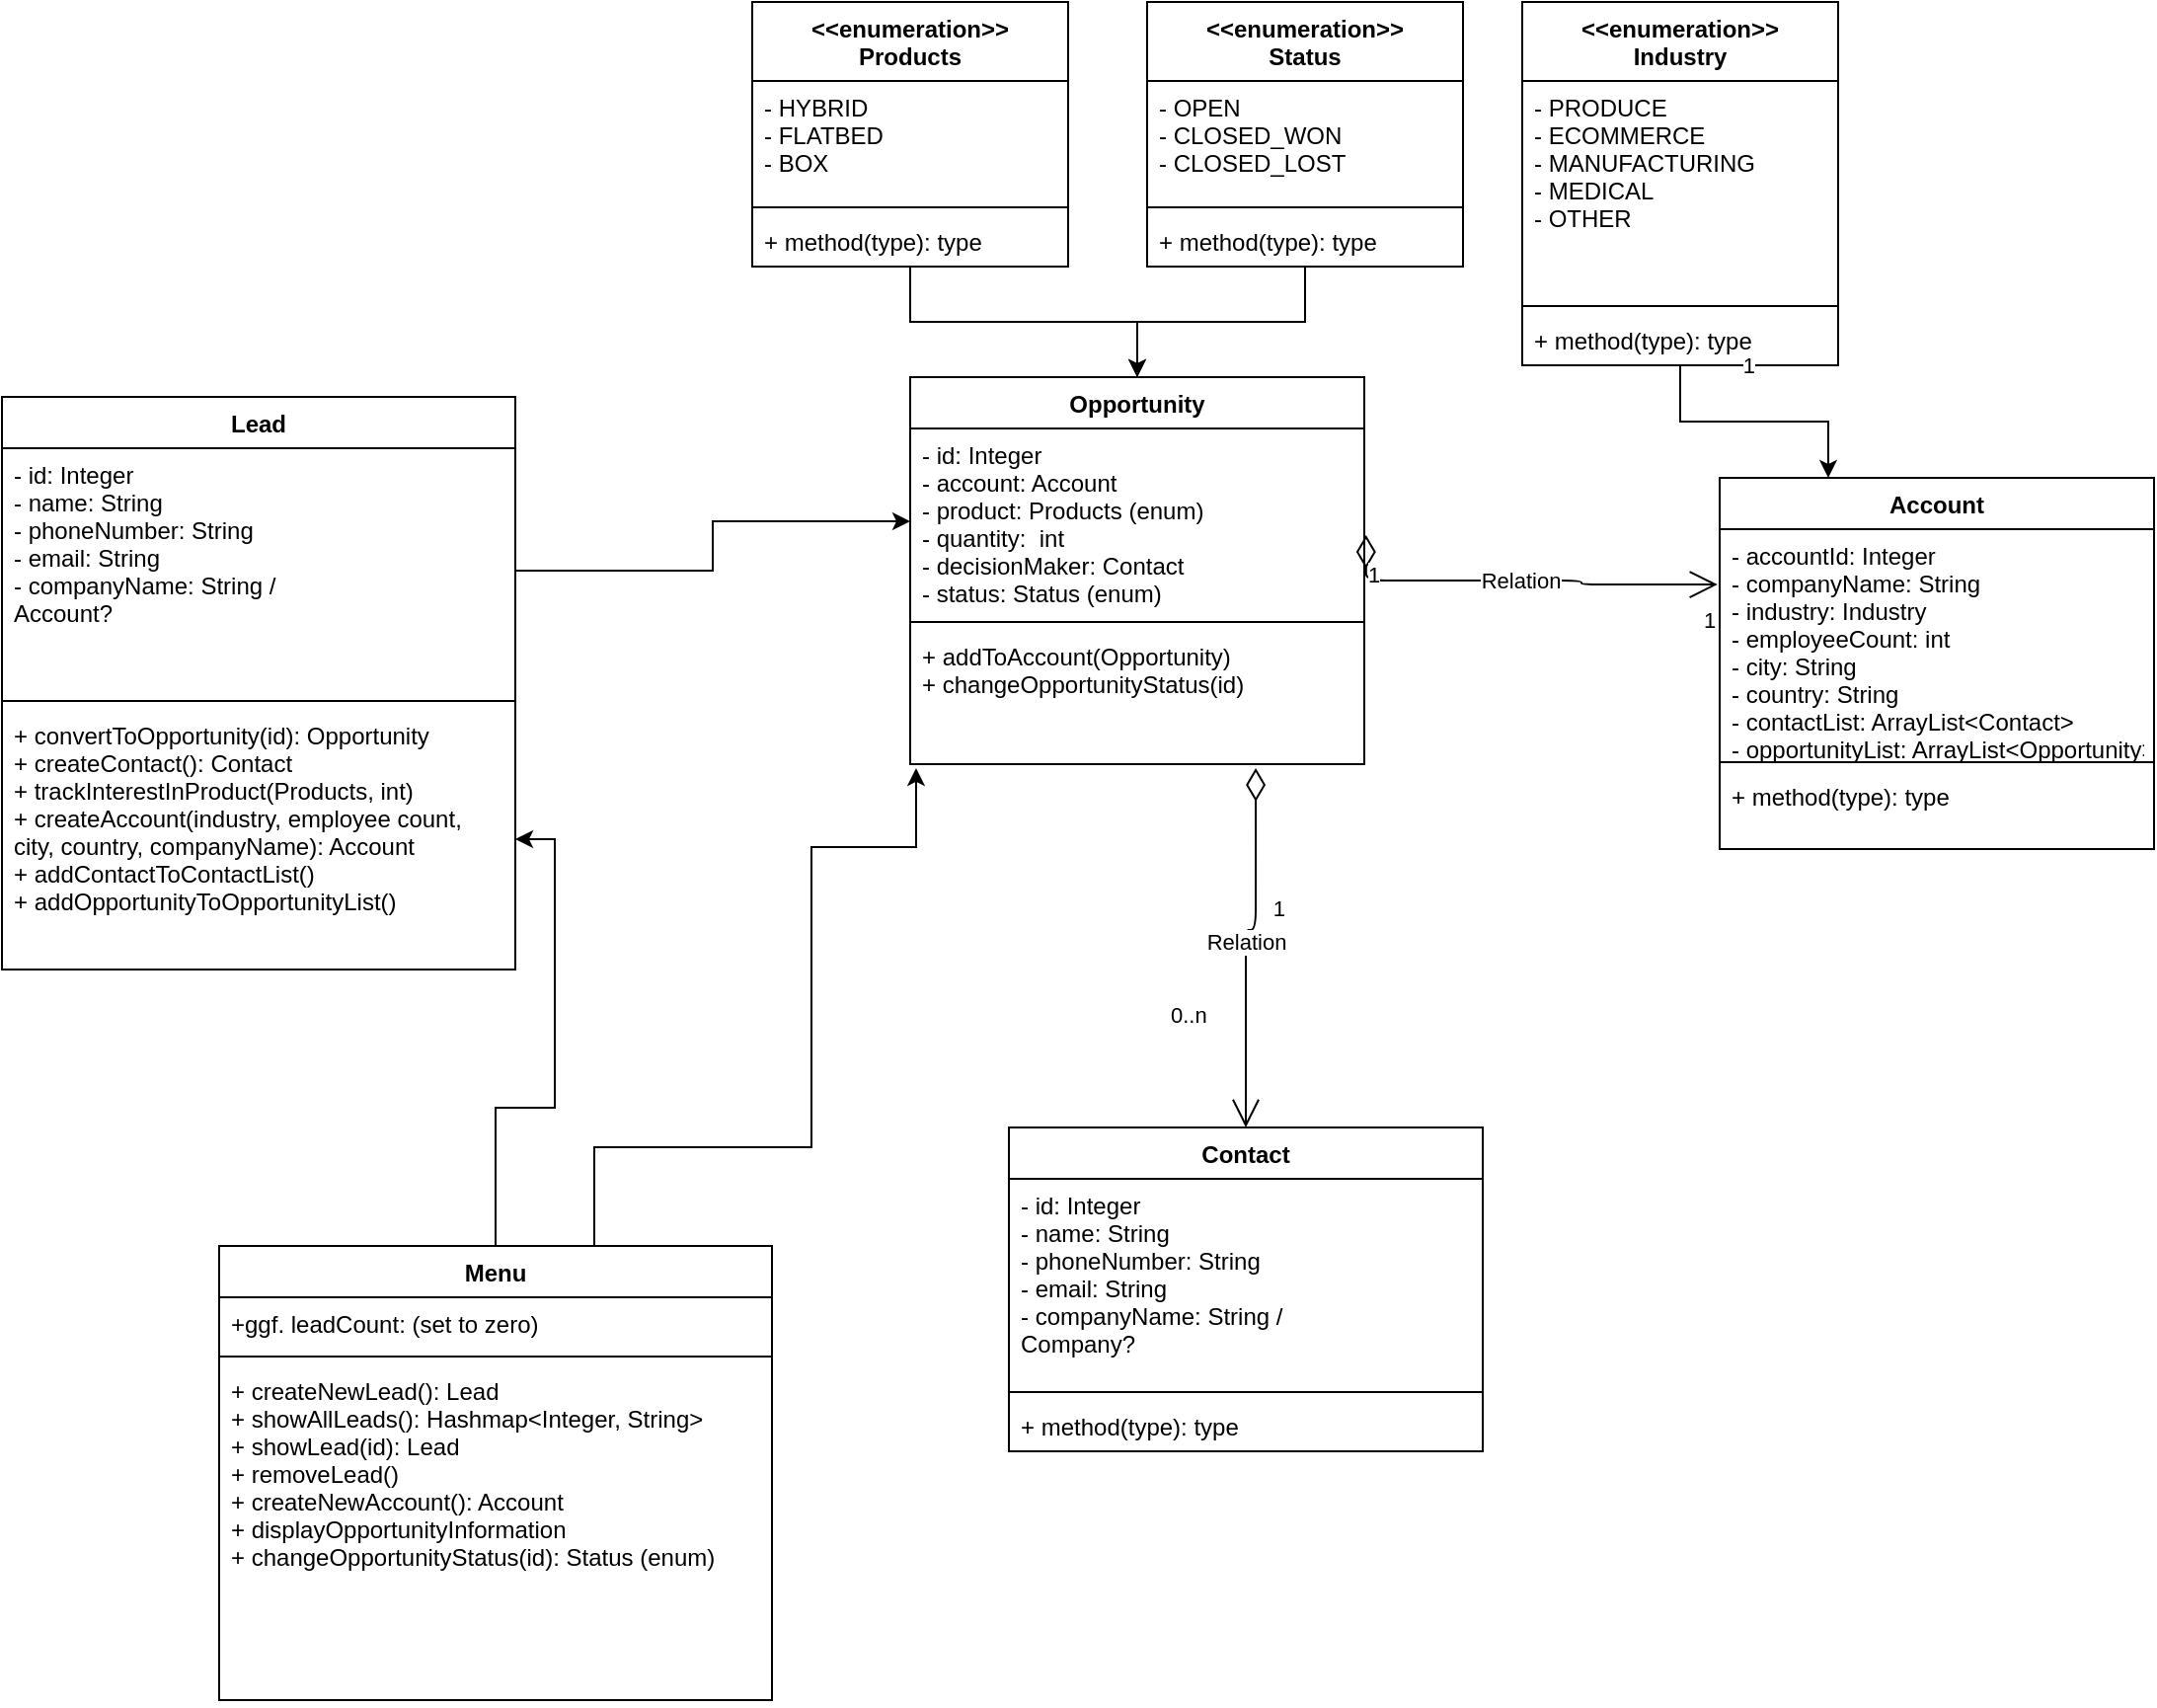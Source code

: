 <mxfile version="14.7.0" type="github">
  <diagram id="QYIaraFEubYuZA-D_Cw6" name="Page-1">
    <mxGraphModel dx="2249" dy="762" grid="1" gridSize="10" guides="1" tooltips="1" connect="1" arrows="1" fold="1" page="1" pageScale="1" pageWidth="827" pageHeight="1169" math="0" shadow="0">
      <root>
        <mxCell id="0" />
        <mxCell id="1" parent="0" />
        <mxCell id="SqYj_s5KyIml5vu_qU1m-1" value="Lead" style="swimlane;fontStyle=1;align=center;verticalAlign=top;childLayout=stackLayout;horizontal=1;startSize=26;horizontalStack=0;resizeParent=1;resizeParentMax=0;resizeLast=0;collapsible=1;marginBottom=0;" vertex="1" parent="1">
          <mxGeometry x="-150" y="290" width="260" height="290" as="geometry" />
        </mxCell>
        <mxCell id="SqYj_s5KyIml5vu_qU1m-2" value="- id: Integer&#xa;- name: String&#xa;- phoneNumber: String&#xa;- email: String&#xa;- companyName: String / &#xa;Account?" style="text;strokeColor=none;fillColor=none;align=left;verticalAlign=top;spacingLeft=4;spacingRight=4;overflow=hidden;rotatable=0;points=[[0,0.5],[1,0.5]];portConstraint=eastwest;" vertex="1" parent="SqYj_s5KyIml5vu_qU1m-1">
          <mxGeometry y="26" width="260" height="124" as="geometry" />
        </mxCell>
        <mxCell id="SqYj_s5KyIml5vu_qU1m-3" value="" style="line;strokeWidth=1;fillColor=none;align=left;verticalAlign=middle;spacingTop=-1;spacingLeft=3;spacingRight=3;rotatable=0;labelPosition=right;points=[];portConstraint=eastwest;" vertex="1" parent="SqYj_s5KyIml5vu_qU1m-1">
          <mxGeometry y="150" width="260" height="8" as="geometry" />
        </mxCell>
        <mxCell id="SqYj_s5KyIml5vu_qU1m-4" value="+ convertToOpportunity(id): Opportunity&#xa;+ createContact(): Contact&#xa;+ trackInterestInProduct(Products, int)&#xa;+ createAccount(industry, employee count, &#xa;city, country, companyName): Account&#xa;+ addContactToContactList()&#xa;+ addOpportunityToOpportunityList()" style="text;strokeColor=none;fillColor=none;align=left;verticalAlign=top;spacingLeft=4;spacingRight=4;overflow=hidden;rotatable=0;points=[[0,0.5],[1,0.5]];portConstraint=eastwest;" vertex="1" parent="SqYj_s5KyIml5vu_qU1m-1">
          <mxGeometry y="158" width="260" height="132" as="geometry" />
        </mxCell>
        <mxCell id="SqYj_s5KyIml5vu_qU1m-5" value="Opportunity" style="swimlane;fontStyle=1;align=center;verticalAlign=top;childLayout=stackLayout;horizontal=1;startSize=26;horizontalStack=0;resizeParent=1;resizeParentMax=0;resizeLast=0;collapsible=1;marginBottom=0;" vertex="1" parent="1">
          <mxGeometry x="310" y="280" width="230" height="196" as="geometry" />
        </mxCell>
        <mxCell id="SqYj_s5KyIml5vu_qU1m-6" value="- id: Integer&#xa;- account: Account&#xa;- product: Products (enum)&#xa;- quantity:  int&#xa;- decisionMaker: Contact&#xa;- status: Status (enum)" style="text;strokeColor=none;fillColor=none;align=left;verticalAlign=top;spacingLeft=4;spacingRight=4;overflow=hidden;rotatable=0;points=[[0,0.5],[1,0.5]];portConstraint=eastwest;" vertex="1" parent="SqYj_s5KyIml5vu_qU1m-5">
          <mxGeometry y="26" width="230" height="94" as="geometry" />
        </mxCell>
        <mxCell id="SqYj_s5KyIml5vu_qU1m-7" value="" style="line;strokeWidth=1;fillColor=none;align=left;verticalAlign=middle;spacingTop=-1;spacingLeft=3;spacingRight=3;rotatable=0;labelPosition=right;points=[];portConstraint=eastwest;" vertex="1" parent="SqYj_s5KyIml5vu_qU1m-5">
          <mxGeometry y="120" width="230" height="8" as="geometry" />
        </mxCell>
        <mxCell id="SqYj_s5KyIml5vu_qU1m-8" value="+ addToAccount(Opportunity)&#xa;+ changeOpportunityStatus(id)" style="text;strokeColor=none;fillColor=none;align=left;verticalAlign=top;spacingLeft=4;spacingRight=4;overflow=hidden;rotatable=0;points=[[0,0.5],[1,0.5]];portConstraint=eastwest;" vertex="1" parent="SqYj_s5KyIml5vu_qU1m-5">
          <mxGeometry y="128" width="230" height="68" as="geometry" />
        </mxCell>
        <mxCell id="SqYj_s5KyIml5vu_qU1m-9" value="Account" style="swimlane;fontStyle=1;align=center;verticalAlign=top;childLayout=stackLayout;horizontal=1;startSize=26;horizontalStack=0;resizeParent=1;resizeParentMax=0;resizeLast=0;collapsible=1;marginBottom=0;" vertex="1" parent="1">
          <mxGeometry x="720" y="331" width="220" height="188" as="geometry" />
        </mxCell>
        <mxCell id="SqYj_s5KyIml5vu_qU1m-10" value="- accountId: Integer&#xa;- companyName: String&#xa;- industry: Industry&#xa;- employeeCount: int&#xa;- city: String&#xa;- country: String&#xa;- contactList: ArrayList&lt;Contact&gt;&#xa;- opportunityList: ArrayList&lt;Opportunity&gt;" style="text;strokeColor=none;fillColor=none;align=left;verticalAlign=top;spacingLeft=4;spacingRight=4;overflow=hidden;rotatable=0;points=[[0,0.5],[1,0.5]];portConstraint=eastwest;" vertex="1" parent="SqYj_s5KyIml5vu_qU1m-9">
          <mxGeometry y="26" width="220" height="114" as="geometry" />
        </mxCell>
        <mxCell id="SqYj_s5KyIml5vu_qU1m-11" value="" style="line;strokeWidth=1;fillColor=none;align=left;verticalAlign=middle;spacingTop=-1;spacingLeft=3;spacingRight=3;rotatable=0;labelPosition=right;points=[];portConstraint=eastwest;" vertex="1" parent="SqYj_s5KyIml5vu_qU1m-9">
          <mxGeometry y="140" width="220" height="8" as="geometry" />
        </mxCell>
        <mxCell id="SqYj_s5KyIml5vu_qU1m-12" value="+ method(type): type" style="text;strokeColor=none;fillColor=none;align=left;verticalAlign=top;spacingLeft=4;spacingRight=4;overflow=hidden;rotatable=0;points=[[0,0.5],[1,0.5]];portConstraint=eastwest;" vertex="1" parent="SqYj_s5KyIml5vu_qU1m-9">
          <mxGeometry y="148" width="220" height="40" as="geometry" />
        </mxCell>
        <mxCell id="SqYj_s5KyIml5vu_qU1m-13" value="Contact" style="swimlane;fontStyle=1;align=center;verticalAlign=top;childLayout=stackLayout;horizontal=1;startSize=26;horizontalStack=0;resizeParent=1;resizeParentMax=0;resizeLast=0;collapsible=1;marginBottom=0;" vertex="1" parent="1">
          <mxGeometry x="360" y="660" width="240" height="164" as="geometry" />
        </mxCell>
        <mxCell id="SqYj_s5KyIml5vu_qU1m-14" value="- id: Integer&#xa;- name: String&#xa;- phoneNumber: String&#xa;- email: String&#xa;- companyName: String / &#xa;Company?&#xa;" style="text;strokeColor=none;fillColor=none;align=left;verticalAlign=top;spacingLeft=4;spacingRight=4;overflow=hidden;rotatable=0;points=[[0,0.5],[1,0.5]];portConstraint=eastwest;" vertex="1" parent="SqYj_s5KyIml5vu_qU1m-13">
          <mxGeometry y="26" width="240" height="104" as="geometry" />
        </mxCell>
        <mxCell id="SqYj_s5KyIml5vu_qU1m-15" value="" style="line;strokeWidth=1;fillColor=none;align=left;verticalAlign=middle;spacingTop=-1;spacingLeft=3;spacingRight=3;rotatable=0;labelPosition=right;points=[];portConstraint=eastwest;" vertex="1" parent="SqYj_s5KyIml5vu_qU1m-13">
          <mxGeometry y="130" width="240" height="8" as="geometry" />
        </mxCell>
        <mxCell id="SqYj_s5KyIml5vu_qU1m-16" value="+ method(type): type" style="text;strokeColor=none;fillColor=none;align=left;verticalAlign=top;spacingLeft=4;spacingRight=4;overflow=hidden;rotatable=0;points=[[0,0.5],[1,0.5]];portConstraint=eastwest;" vertex="1" parent="SqYj_s5KyIml5vu_qU1m-13">
          <mxGeometry y="138" width="240" height="26" as="geometry" />
        </mxCell>
        <mxCell id="SqYj_s5KyIml5vu_qU1m-17" style="edgeStyle=orthogonalEdgeStyle;rounded=0;orthogonalLoop=1;jettySize=auto;html=1;" edge="1" parent="1" source="SqYj_s5KyIml5vu_qU1m-18" target="SqYj_s5KyIml5vu_qU1m-5">
          <mxGeometry relative="1" as="geometry" />
        </mxCell>
        <mxCell id="SqYj_s5KyIml5vu_qU1m-18" value="&lt;&lt;enumeration&gt;&gt;&#xa;Products" style="swimlane;fontStyle=1;align=center;verticalAlign=top;childLayout=stackLayout;horizontal=1;startSize=40;horizontalStack=0;resizeParent=1;resizeParentMax=0;resizeLast=0;collapsible=1;marginBottom=0;" vertex="1" parent="1">
          <mxGeometry x="230" y="90" width="160" height="134" as="geometry" />
        </mxCell>
        <mxCell id="SqYj_s5KyIml5vu_qU1m-19" value="- HYBRID&#xa;- FLATBED&#xa;- BOX" style="text;strokeColor=none;fillColor=none;align=left;verticalAlign=top;spacingLeft=4;spacingRight=4;overflow=hidden;rotatable=0;points=[[0,0.5],[1,0.5]];portConstraint=eastwest;" vertex="1" parent="SqYj_s5KyIml5vu_qU1m-18">
          <mxGeometry y="40" width="160" height="60" as="geometry" />
        </mxCell>
        <mxCell id="SqYj_s5KyIml5vu_qU1m-20" value="" style="line;strokeWidth=1;fillColor=none;align=left;verticalAlign=middle;spacingTop=-1;spacingLeft=3;spacingRight=3;rotatable=0;labelPosition=right;points=[];portConstraint=eastwest;" vertex="1" parent="SqYj_s5KyIml5vu_qU1m-18">
          <mxGeometry y="100" width="160" height="8" as="geometry" />
        </mxCell>
        <mxCell id="SqYj_s5KyIml5vu_qU1m-21" value="+ method(type): type" style="text;strokeColor=none;fillColor=none;align=left;verticalAlign=top;spacingLeft=4;spacingRight=4;overflow=hidden;rotatable=0;points=[[0,0.5],[1,0.5]];portConstraint=eastwest;" vertex="1" parent="SqYj_s5KyIml5vu_qU1m-18">
          <mxGeometry y="108" width="160" height="26" as="geometry" />
        </mxCell>
        <mxCell id="SqYj_s5KyIml5vu_qU1m-22" style="edgeStyle=orthogonalEdgeStyle;rounded=0;orthogonalLoop=1;jettySize=auto;html=1;" edge="1" parent="1" source="SqYj_s5KyIml5vu_qU1m-23" target="SqYj_s5KyIml5vu_qU1m-5">
          <mxGeometry relative="1" as="geometry" />
        </mxCell>
        <mxCell id="SqYj_s5KyIml5vu_qU1m-23" value="&lt;&lt;enumeration&gt;&gt;&#xa;Status" style="swimlane;fontStyle=1;align=center;verticalAlign=top;childLayout=stackLayout;horizontal=1;startSize=40;horizontalStack=0;resizeParent=1;resizeParentMax=0;resizeLast=0;collapsible=1;marginBottom=0;" vertex="1" parent="1">
          <mxGeometry x="430" y="90" width="160" height="134" as="geometry" />
        </mxCell>
        <mxCell id="SqYj_s5KyIml5vu_qU1m-24" value="- OPEN&#xa;- CLOSED_WON&#xa;- CLOSED_LOST" style="text;strokeColor=none;fillColor=none;align=left;verticalAlign=top;spacingLeft=4;spacingRight=4;overflow=hidden;rotatable=0;points=[[0,0.5],[1,0.5]];portConstraint=eastwest;" vertex="1" parent="SqYj_s5KyIml5vu_qU1m-23">
          <mxGeometry y="40" width="160" height="60" as="geometry" />
        </mxCell>
        <mxCell id="SqYj_s5KyIml5vu_qU1m-25" value="" style="line;strokeWidth=1;fillColor=none;align=left;verticalAlign=middle;spacingTop=-1;spacingLeft=3;spacingRight=3;rotatable=0;labelPosition=right;points=[];portConstraint=eastwest;" vertex="1" parent="SqYj_s5KyIml5vu_qU1m-23">
          <mxGeometry y="100" width="160" height="8" as="geometry" />
        </mxCell>
        <mxCell id="SqYj_s5KyIml5vu_qU1m-26" value="+ method(type): type" style="text;strokeColor=none;fillColor=none;align=left;verticalAlign=top;spacingLeft=4;spacingRight=4;overflow=hidden;rotatable=0;points=[[0,0.5],[1,0.5]];portConstraint=eastwest;" vertex="1" parent="SqYj_s5KyIml5vu_qU1m-23">
          <mxGeometry y="108" width="160" height="26" as="geometry" />
        </mxCell>
        <mxCell id="SqYj_s5KyIml5vu_qU1m-27" style="edgeStyle=orthogonalEdgeStyle;rounded=0;orthogonalLoop=1;jettySize=auto;html=1;entryX=1;entryY=0.5;entryDx=0;entryDy=0;" edge="1" parent="1" source="SqYj_s5KyIml5vu_qU1m-29" target="SqYj_s5KyIml5vu_qU1m-4">
          <mxGeometry relative="1" as="geometry">
            <mxPoint x="-90" y="590" as="targetPoint" />
          </mxGeometry>
        </mxCell>
        <mxCell id="SqYj_s5KyIml5vu_qU1m-28" style="edgeStyle=orthogonalEdgeStyle;rounded=0;orthogonalLoop=1;jettySize=auto;html=1;entryX=0.013;entryY=1.029;entryDx=0;entryDy=0;entryPerimeter=0;" edge="1" parent="1" source="SqYj_s5KyIml5vu_qU1m-29" target="SqYj_s5KyIml5vu_qU1m-8">
          <mxGeometry relative="1" as="geometry">
            <Array as="points">
              <mxPoint x="150" y="670" />
              <mxPoint x="260" y="670" />
              <mxPoint x="260" y="518" />
            </Array>
          </mxGeometry>
        </mxCell>
        <mxCell id="SqYj_s5KyIml5vu_qU1m-29" value="Menu" style="swimlane;fontStyle=1;align=center;verticalAlign=top;childLayout=stackLayout;horizontal=1;startSize=26;horizontalStack=0;resizeParent=1;resizeParentMax=0;resizeLast=0;collapsible=1;marginBottom=0;" vertex="1" parent="1">
          <mxGeometry x="-40" y="720" width="280" height="230" as="geometry" />
        </mxCell>
        <mxCell id="SqYj_s5KyIml5vu_qU1m-30" value="+ggf. leadCount: (set to zero)" style="text;strokeColor=none;fillColor=none;align=left;verticalAlign=top;spacingLeft=4;spacingRight=4;overflow=hidden;rotatable=0;points=[[0,0.5],[1,0.5]];portConstraint=eastwest;" vertex="1" parent="SqYj_s5KyIml5vu_qU1m-29">
          <mxGeometry y="26" width="280" height="26" as="geometry" />
        </mxCell>
        <mxCell id="SqYj_s5KyIml5vu_qU1m-31" value="" style="line;strokeWidth=1;fillColor=none;align=left;verticalAlign=middle;spacingTop=-1;spacingLeft=3;spacingRight=3;rotatable=0;labelPosition=right;points=[];portConstraint=eastwest;" vertex="1" parent="SqYj_s5KyIml5vu_qU1m-29">
          <mxGeometry y="52" width="280" height="8" as="geometry" />
        </mxCell>
        <mxCell id="SqYj_s5KyIml5vu_qU1m-32" value="+ createNewLead(): Lead&#xa;+ showAllLeads(): Hashmap&lt;Integer, String&gt;&#xa;+ showLead(id): Lead&#xa;+ removeLead()&#xa;+ createNewAccount(): Account&#xa;+ displayOpportunityInformation&#xa;+ changeOpportunityStatus(id): Status (enum)" style="text;strokeColor=none;fillColor=none;align=left;verticalAlign=top;spacingLeft=4;spacingRight=4;overflow=hidden;rotatable=0;points=[[0,0.5],[1,0.5]];portConstraint=eastwest;" vertex="1" parent="SqYj_s5KyIml5vu_qU1m-29">
          <mxGeometry y="60" width="280" height="170" as="geometry" />
        </mxCell>
        <mxCell id="SqYj_s5KyIml5vu_qU1m-33" style="edgeStyle=orthogonalEdgeStyle;rounded=0;orthogonalLoop=1;jettySize=auto;html=1;entryX=0.25;entryY=0;entryDx=0;entryDy=0;" edge="1" parent="1" source="SqYj_s5KyIml5vu_qU1m-34" target="SqYj_s5KyIml5vu_qU1m-9">
          <mxGeometry relative="1" as="geometry" />
        </mxCell>
        <mxCell id="SqYj_s5KyIml5vu_qU1m-34" value="&lt;&lt;enumeration&gt;&gt;&#xa;Industry" style="swimlane;fontStyle=1;align=center;verticalAlign=top;childLayout=stackLayout;horizontal=1;startSize=40;horizontalStack=0;resizeParent=1;resizeParentMax=0;resizeLast=0;collapsible=1;marginBottom=0;" vertex="1" parent="1">
          <mxGeometry x="620" y="90" width="160" height="184" as="geometry" />
        </mxCell>
        <mxCell id="SqYj_s5KyIml5vu_qU1m-35" value="- PRODUCE&#xa;- ECOMMERCE&#xa;- MANUFACTURING&#xa;- MEDICAL &#xa;- OTHER" style="text;strokeColor=none;fillColor=none;align=left;verticalAlign=top;spacingLeft=4;spacingRight=4;overflow=hidden;rotatable=0;points=[[0,0.5],[1,0.5]];portConstraint=eastwest;" vertex="1" parent="SqYj_s5KyIml5vu_qU1m-34">
          <mxGeometry y="40" width="160" height="110" as="geometry" />
        </mxCell>
        <mxCell id="SqYj_s5KyIml5vu_qU1m-36" value="" style="line;strokeWidth=1;fillColor=none;align=left;verticalAlign=middle;spacingTop=-1;spacingLeft=3;spacingRight=3;rotatable=0;labelPosition=right;points=[];portConstraint=eastwest;" vertex="1" parent="SqYj_s5KyIml5vu_qU1m-34">
          <mxGeometry y="150" width="160" height="8" as="geometry" />
        </mxCell>
        <mxCell id="SqYj_s5KyIml5vu_qU1m-37" value="+ method(type): type" style="text;strokeColor=none;fillColor=none;align=left;verticalAlign=top;spacingLeft=4;spacingRight=4;overflow=hidden;rotatable=0;points=[[0,0.5],[1,0.5]];portConstraint=eastwest;" vertex="1" parent="SqYj_s5KyIml5vu_qU1m-34">
          <mxGeometry y="158" width="160" height="26" as="geometry" />
        </mxCell>
        <mxCell id="SqYj_s5KyIml5vu_qU1m-38" value="Relation" style="endArrow=open;html=1;endSize=12;startArrow=diamondThin;startSize=14;startFill=0;edgeStyle=orthogonalEdgeStyle;entryX=0.5;entryY=0;entryDx=0;entryDy=0;exitX=0.761;exitY=1.029;exitDx=0;exitDy=0;exitPerimeter=0;" edge="1" parent="1" source="SqYj_s5KyIml5vu_qU1m-8" target="SqYj_s5KyIml5vu_qU1m-13">
          <mxGeometry relative="1" as="geometry">
            <mxPoint x="419" y="520" as="sourcePoint" />
            <mxPoint x="480" y="630" as="targetPoint" />
            <Array as="points">
              <mxPoint x="485" y="560" />
              <mxPoint x="480" y="560" />
            </Array>
          </mxGeometry>
        </mxCell>
        <mxCell id="SqYj_s5KyIml5vu_qU1m-39" value="0..n" style="edgeLabel;resizable=0;html=1;align=left;verticalAlign=top;" connectable="0" vertex="1" parent="SqYj_s5KyIml5vu_qU1m-38">
          <mxGeometry x="-1" relative="1" as="geometry">
            <mxPoint x="-45" y="112" as="offset" />
          </mxGeometry>
        </mxCell>
        <mxCell id="SqYj_s5KyIml5vu_qU1m-40" value="1" style="edgeLabel;resizable=0;html=1;align=right;verticalAlign=top;" connectable="0" vertex="1" parent="SqYj_s5KyIml5vu_qU1m-38">
          <mxGeometry x="1" relative="1" as="geometry">
            <mxPoint x="20" y="-124" as="offset" />
          </mxGeometry>
        </mxCell>
        <mxCell id="SqYj_s5KyIml5vu_qU1m-41" value="Relation" style="endArrow=open;html=1;endSize=12;startArrow=diamondThin;startSize=14;startFill=0;edgeStyle=orthogonalEdgeStyle;entryX=-0.005;entryY=0.246;entryDx=0;entryDy=0;exitX=1.004;exitY=0.575;exitDx=0;exitDy=0;exitPerimeter=0;entryPerimeter=0;" edge="1" parent="1" source="SqYj_s5KyIml5vu_qU1m-6" target="SqYj_s5KyIml5vu_qU1m-10">
          <mxGeometry relative="1" as="geometry">
            <mxPoint x="605.03" y="360.002" as="sourcePoint" />
            <mxPoint x="600" y="502.03" as="targetPoint" />
            <Array as="points">
              <mxPoint x="650" y="383" />
              <mxPoint x="650" y="385" />
            </Array>
          </mxGeometry>
        </mxCell>
        <mxCell id="SqYj_s5KyIml5vu_qU1m-42" value="1" style="edgeLabel;resizable=0;html=1;align=left;verticalAlign=top;" connectable="0" vertex="1" parent="SqYj_s5KyIml5vu_qU1m-41">
          <mxGeometry x="-1" relative="1" as="geometry">
            <mxPoint x="-1" y="7" as="offset" />
          </mxGeometry>
        </mxCell>
        <mxCell id="SqYj_s5KyIml5vu_qU1m-43" value="1" style="edgeLabel;resizable=0;html=1;align=right;verticalAlign=top;" connectable="0" vertex="1" parent="SqYj_s5KyIml5vu_qU1m-41">
          <mxGeometry x="1" relative="1" as="geometry">
            <mxPoint x="20" y="-124" as="offset" />
          </mxGeometry>
        </mxCell>
        <mxCell id="SqYj_s5KyIml5vu_qU1m-44" value="1" style="edgeLabel;resizable=0;html=1;align=left;verticalAlign=top;" connectable="0" vertex="1" parent="1">
          <mxGeometry x="710.0" y="390.0" as="geometry" />
        </mxCell>
        <mxCell id="SqYj_s5KyIml5vu_qU1m-45" style="edgeStyle=orthogonalEdgeStyle;rounded=0;orthogonalLoop=1;jettySize=auto;html=1;" edge="1" parent="1" source="SqYj_s5KyIml5vu_qU1m-2" target="SqYj_s5KyIml5vu_qU1m-6">
          <mxGeometry relative="1" as="geometry" />
        </mxCell>
      </root>
    </mxGraphModel>
  </diagram>
</mxfile>
